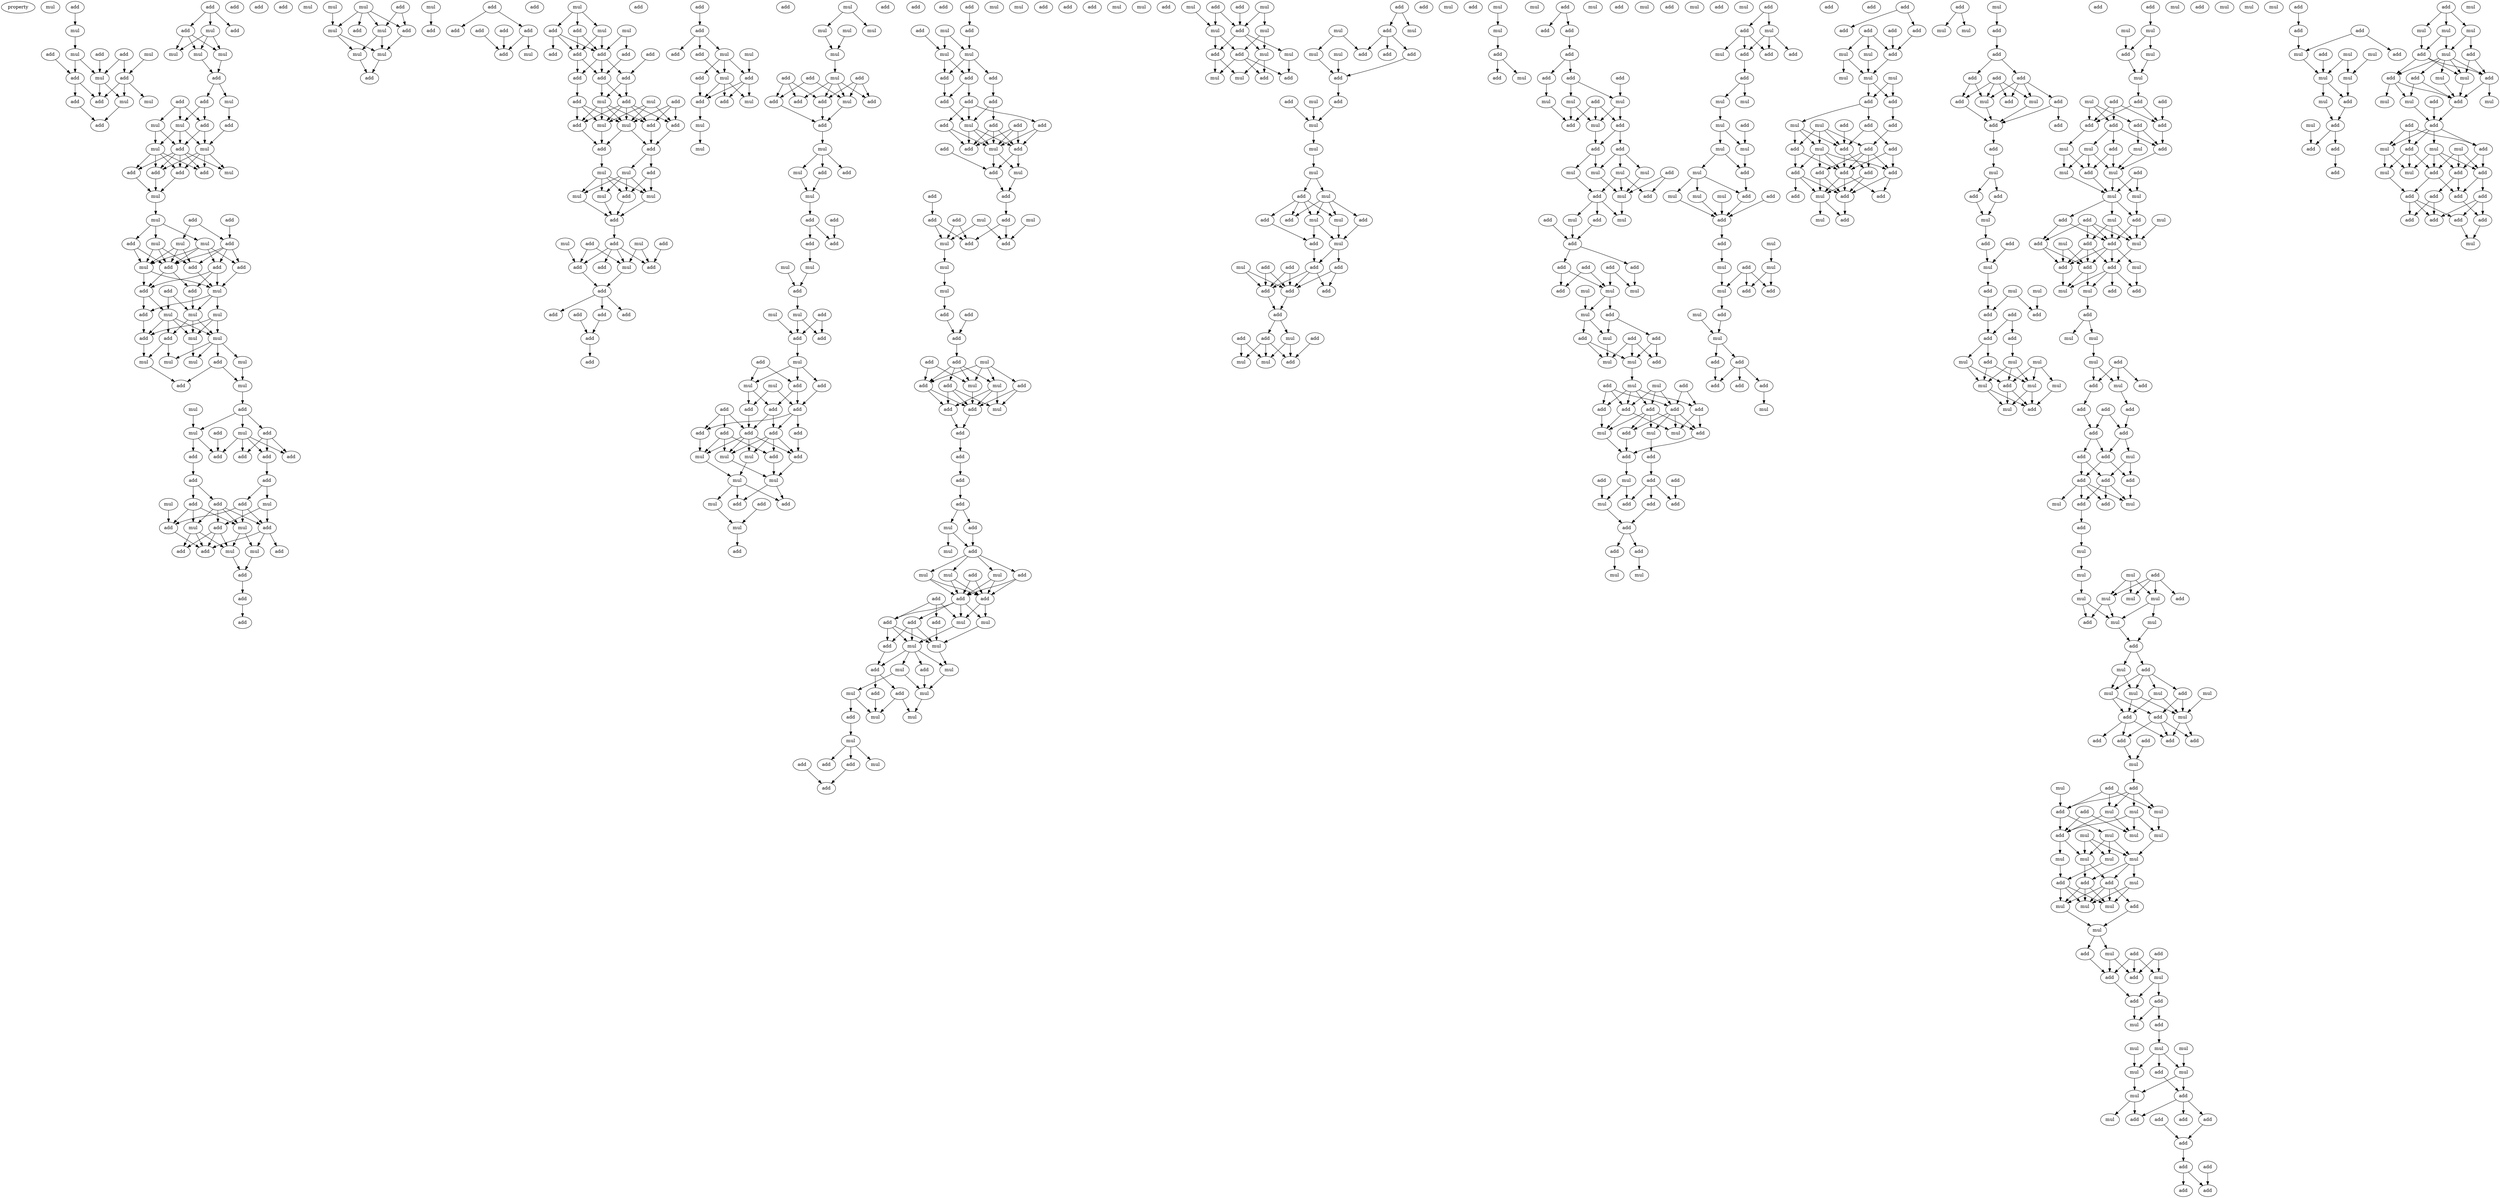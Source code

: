 digraph {
    node [fontcolor=black]
    property [mul=2,lf=1.2]
    0 [ label = mul ];
    1 [ label = add ];
    2 [ label = mul ];
    3 [ label = add ];
    4 [ label = add ];
    5 [ label = mul ];
    6 [ label = add ];
    7 [ label = mul ];
    8 [ label = add ];
    9 [ label = mul ];
    10 [ label = add ];
    11 [ label = add ];
    12 [ label = add ];
    13 [ label = mul ];
    14 [ label = mul ];
    15 [ label = add ];
    16 [ label = add ];
    17 [ label = add ];
    18 [ label = add ];
    19 [ label = mul ];
    20 [ label = add ];
    21 [ label = mul ];
    22 [ label = mul ];
    23 [ label = mul ];
    24 [ label = add ];
    25 [ label = add ];
    26 [ label = add ];
    27 [ label = add ];
    28 [ label = mul ];
    29 [ label = mul ];
    30 [ label = add ];
    31 [ label = mul ];
    32 [ label = add ];
    33 [ label = add ];
    34 [ label = mul ];
    35 [ label = mul ];
    36 [ label = add ];
    37 [ label = mul ];
    38 [ label = add ];
    39 [ label = add ];
    40 [ label = add ];
    41 [ label = add ];
    42 [ label = mul ];
    43 [ label = add ];
    44 [ label = mul ];
    45 [ label = add ];
    46 [ label = mul ];
    47 [ label = add ];
    48 [ label = mul ];
    49 [ label = add ];
    50 [ label = mul ];
    51 [ label = add ];
    52 [ label = add ];
    53 [ label = mul ];
    54 [ label = add ];
    55 [ label = add ];
    56 [ label = add ];
    57 [ label = add ];
    58 [ label = add ];
    59 [ label = mul ];
    60 [ label = mul ];
    61 [ label = add ];
    62 [ label = mul ];
    63 [ label = mul ];
    64 [ label = add ];
    65 [ label = mul ];
    66 [ label = add ];
    67 [ label = mul ];
    68 [ label = mul ];
    69 [ label = mul ];
    70 [ label = add ];
    71 [ label = mul ];
    72 [ label = mul ];
    73 [ label = mul ];
    74 [ label = add ];
    75 [ label = mul ];
    76 [ label = add ];
    77 [ label = add ];
    78 [ label = add ];
    79 [ label = mul ];
    80 [ label = mul ];
    81 [ label = add ];
    82 [ label = add ];
    83 [ label = add ];
    84 [ label = add ];
    85 [ label = add ];
    86 [ label = add ];
    87 [ label = add ];
    88 [ label = add ];
    89 [ label = add ];
    90 [ label = add ];
    91 [ label = mul ];
    92 [ label = mul ];
    93 [ label = mul ];
    94 [ label = add ];
    95 [ label = add ];
    96 [ label = mul ];
    97 [ label = add ];
    98 [ label = add ];
    99 [ label = add ];
    100 [ label = mul ];
    101 [ label = mul ];
    102 [ label = add ];
    103 [ label = add ];
    104 [ label = add ];
    105 [ label = mul ];
    106 [ label = add ];
    107 [ label = add ];
    108 [ label = mul ];
    109 [ label = mul ];
    110 [ label = mul ];
    111 [ label = add ];
    112 [ label = add ];
    113 [ label = mul ];
    114 [ label = mul ];
    115 [ label = mul ];
    116 [ label = add ];
    117 [ label = mul ];
    118 [ label = add ];
    119 [ label = add ];
    120 [ label = add ];
    121 [ label = add ];
    122 [ label = add ];
    123 [ label = add ];
    124 [ label = add ];
    125 [ label = mul ];
    126 [ label = add ];
    127 [ label = mul ];
    128 [ label = add ];
    129 [ label = mul ];
    130 [ label = mul ];
    131 [ label = add ];
    132 [ label = add ];
    133 [ label = add ];
    134 [ label = add ];
    135 [ label = add ];
    136 [ label = add ];
    137 [ label = add ];
    138 [ label = add ];
    139 [ label = add ];
    140 [ label = add ];
    141 [ label = add ];
    142 [ label = mul ];
    143 [ label = add ];
    144 [ label = mul ];
    145 [ label = mul ];
    146 [ label = add ];
    147 [ label = add ];
    148 [ label = mul ];
    149 [ label = add ];
    150 [ label = add ];
    151 [ label = add ];
    152 [ label = add ];
    153 [ label = mul ];
    154 [ label = mul ];
    155 [ label = mul ];
    156 [ label = mul ];
    157 [ label = add ];
    158 [ label = mul ];
    159 [ label = add ];
    160 [ label = add ];
    161 [ label = add ];
    162 [ label = add ];
    163 [ label = mul ];
    164 [ label = mul ];
    165 [ label = add ];
    166 [ label = add ];
    167 [ label = mul ];
    168 [ label = add ];
    169 [ label = add ];
    170 [ label = add ];
    171 [ label = add ];
    172 [ label = add ];
    173 [ label = add ];
    174 [ label = add ];
    175 [ label = add ];
    176 [ label = add ];
    177 [ label = add ];
    178 [ label = add ];
    179 [ label = add ];
    180 [ label = mul ];
    181 [ label = mul ];
    182 [ label = add ];
    183 [ label = mul ];
    184 [ label = add ];
    185 [ label = add ];
    186 [ label = add ];
    187 [ label = mul ];
    188 [ label = add ];
    189 [ label = add ];
    190 [ label = mul ];
    191 [ label = mul ];
    192 [ label = mul ];
    193 [ label = mul ];
    194 [ label = mul ];
    195 [ label = mul ];
    196 [ label = mul ];
    197 [ label = add ];
    198 [ label = add ];
    199 [ label = add ];
    200 [ label = mul ];
    201 [ label = add ];
    202 [ label = mul ];
    203 [ label = add ];
    204 [ label = add ];
    205 [ label = add ];
    206 [ label = add ];
    207 [ label = mul ];
    208 [ label = add ];
    209 [ label = add ];
    210 [ label = mul ];
    211 [ label = mul ];
    212 [ label = add ];
    213 [ label = add ];
    214 [ label = add ];
    215 [ label = add ];
    216 [ label = add ];
    217 [ label = mul ];
    218 [ label = mul ];
    219 [ label = add ];
    220 [ label = mul ];
    221 [ label = mul ];
    222 [ label = add ];
    223 [ label = add ];
    224 [ label = add ];
    225 [ label = add ];
    226 [ label = mul ];
    227 [ label = add ];
    228 [ label = add ];
    229 [ label = add ];
    230 [ label = mul ];
    231 [ label = mul ];
    232 [ label = add ];
    233 [ label = add ];
    234 [ label = add ];
    235 [ label = add ];
    236 [ label = add ];
    237 [ label = add ];
    238 [ label = add ];
    239 [ label = add ];
    240 [ label = add ];
    241 [ label = mul ];
    242 [ label = add ];
    243 [ label = add ];
    244 [ label = mul ];
    245 [ label = mul ];
    246 [ label = mul ];
    247 [ label = mul ];
    248 [ label = add ];
    249 [ label = mul ];
    250 [ label = add ];
    251 [ label = add ];
    252 [ label = mul ];
    253 [ label = add ];
    254 [ label = add ];
    255 [ label = add ];
    256 [ label = mul ];
    257 [ label = add ];
    258 [ label = add ];
    259 [ label = mul ];
    260 [ label = mul ];
    261 [ label = mul ];
    262 [ label = add ];
    263 [ label = add ];
    264 [ label = add ];
    265 [ label = mul ];
    266 [ label = add ];
    267 [ label = add ];
    268 [ label = add ];
    269 [ label = add ];
    270 [ label = add ];
    271 [ label = add ];
    272 [ label = mul ];
    273 [ label = add ];
    274 [ label = add ];
    275 [ label = mul ];
    276 [ label = add ];
    277 [ label = add ];
    278 [ label = add ];
    279 [ label = mul ];
    280 [ label = add ];
    281 [ label = add ];
    282 [ label = mul ];
    283 [ label = add ];
    284 [ label = add ];
    285 [ label = add ];
    286 [ label = mul ];
    287 [ label = add ];
    288 [ label = mul ];
    289 [ label = add ];
    290 [ label = mul ];
    291 [ label = mul ];
    292 [ label = add ];
    293 [ label = add ];
    294 [ label = add ];
    295 [ label = add ];
    296 [ label = add ];
    297 [ label = add ];
    298 [ label = mul ];
    299 [ label = add ];
    300 [ label = add ];
    301 [ label = mul ];
    302 [ label = mul ];
    303 [ label = add ];
    304 [ label = add ];
    305 [ label = add ];
    306 [ label = add ];
    307 [ label = mul ];
    308 [ label = add ];
    309 [ label = add ];
    310 [ label = add ];
    311 [ label = mul ];
    312 [ label = add ];
    313 [ label = add ];
    314 [ label = mul ];
    315 [ label = add ];
    316 [ label = mul ];
    317 [ label = add ];
    318 [ label = mul ];
    319 [ label = mul ];
    320 [ label = add ];
    321 [ label = add ];
    322 [ label = mul ];
    323 [ label = add ];
    324 [ label = add ];
    325 [ label = add ];
    326 [ label = add ];
    327 [ label = add ];
    328 [ label = add ];
    329 [ label = mul ];
    330 [ label = mul ];
    331 [ label = mul ];
    332 [ label = add ];
    333 [ label = mul ];
    334 [ label = mul ];
    335 [ label = add ];
    336 [ label = mul ];
    337 [ label = add ];
    338 [ label = mul ];
    339 [ label = add ];
    340 [ label = add ];
    341 [ label = mul ];
    342 [ label = add ];
    343 [ label = mul ];
    344 [ label = mul ];
    345 [ label = mul ];
    346 [ label = add ];
    347 [ label = add ];
    348 [ label = mul ];
    349 [ label = add ];
    350 [ label = mul ];
    351 [ label = add ];
    352 [ label = add ];
    353 [ label = mul ];
    354 [ label = add ];
    355 [ label = mul ];
    356 [ label = add ];
    357 [ label = mul ];
    358 [ label = add ];
    359 [ label = mul ];
    360 [ label = mul ];
    361 [ label = add ];
    362 [ label = add ];
    363 [ label = mul ];
    364 [ label = add ];
    365 [ label = mul ];
    366 [ label = add ];
    367 [ label = mul ];
    368 [ label = add ];
    369 [ label = mul ];
    370 [ label = mul ];
    371 [ label = add ];
    372 [ label = add ];
    373 [ label = mul ];
    374 [ label = add ];
    375 [ label = mul ];
    376 [ label = add ];
    377 [ label = add ];
    378 [ label = add ];
    379 [ label = add ];
    380 [ label = mul ];
    381 [ label = add ];
    382 [ label = mul ];
    383 [ label = mul ];
    384 [ label = mul ];
    385 [ label = mul ];
    386 [ label = add ];
    387 [ label = mul ];
    388 [ label = add ];
    389 [ label = mul ];
    390 [ label = add ];
    391 [ label = add ];
    392 [ label = add ];
    393 [ label = mul ];
    394 [ label = mul ];
    395 [ label = add ];
    396 [ label = add ];
    397 [ label = mul ];
    398 [ label = add ];
    399 [ label = add ];
    400 [ label = add ];
    401 [ label = add ];
    402 [ label = add ];
    403 [ label = add ];
    404 [ label = add ];
    405 [ label = add ];
    406 [ label = add ];
    407 [ label = add ];
    408 [ label = mul ];
    409 [ label = mul ];
    410 [ label = mul ];
    411 [ label = add ];
    412 [ label = mul ];
    413 [ label = mul ];
    414 [ label = add ];
    415 [ label = add ];
    416 [ label = mul ];
    417 [ label = mul ];
    418 [ label = add ];
    419 [ label = mul ];
    420 [ label = add ];
    421 [ label = add ];
    422 [ label = mul ];
    423 [ label = add ];
    424 [ label = add ];
    425 [ label = add ];
    426 [ label = add ];
    427 [ label = add ];
    428 [ label = mul ];
    429 [ label = mul ];
    430 [ label = add ];
    431 [ label = mul ];
    432 [ label = mul ];
    433 [ label = add ];
    434 [ label = add ];
    435 [ label = add ];
    436 [ label = add ];
    437 [ label = add ];
    438 [ label = mul ];
    439 [ label = add ];
    440 [ label = mul ];
    441 [ label = mul ];
    442 [ label = mul ];
    443 [ label = add ];
    444 [ label = mul ];
    445 [ label = add ];
    446 [ label = add ];
    447 [ label = mul ];
    448 [ label = add ];
    449 [ label = mul ];
    450 [ label = mul ];
    451 [ label = add ];
    452 [ label = add ];
    453 [ label = add ];
    454 [ label = add ];
    455 [ label = add ];
    456 [ label = mul ];
    457 [ label = add ];
    458 [ label = mul ];
    459 [ label = mul ];
    460 [ label = add ];
    461 [ label = mul ];
    462 [ label = add ];
    463 [ label = add ];
    464 [ label = add ];
    465 [ label = mul ];
    466 [ label = add ];
    467 [ label = mul ];
    468 [ label = mul ];
    469 [ label = add ];
    470 [ label = add ];
    471 [ label = mul ];
    472 [ label = mul ];
    473 [ label = add ];
    474 [ label = add ];
    475 [ label = add ];
    476 [ label = add ];
    477 [ label = add ];
    478 [ label = mul ];
    479 [ label = mul ];
    480 [ label = mul ];
    481 [ label = add ];
    482 [ label = add ];
    483 [ label = add ];
    484 [ label = add ];
    485 [ label = add ];
    486 [ label = add ];
    487 [ label = mul ];
    488 [ label = add ];
    489 [ label = add ];
    490 [ label = add ];
    491 [ label = mul ];
    492 [ label = add ];
    493 [ label = add ];
    494 [ label = add ];
    495 [ label = add ];
    496 [ label = add ];
    497 [ label = mul ];
    498 [ label = mul ];
    499 [ label = mul ];
    500 [ label = add ];
    501 [ label = mul ];
    502 [ label = add ];
    503 [ label = mul ];
    504 [ label = add ];
    505 [ label = add ];
    506 [ label = add ];
    507 [ label = add ];
    508 [ label = mul ];
    509 [ label = mul ];
    510 [ label = add ];
    511 [ label = mul ];
    512 [ label = add ];
    513 [ label = mul ];
    514 [ label = mul ];
    515 [ label = add ];
    516 [ label = mul ];
    517 [ label = mul ];
    518 [ label = add ];
    519 [ label = mul ];
    520 [ label = mul ];
    521 [ label = add ];
    522 [ label = add ];
    523 [ label = mul ];
    524 [ label = add ];
    525 [ label = add ];
    526 [ label = mul ];
    527 [ label = mul ];
    528 [ label = add ];
    529 [ label = mul ];
    530 [ label = add ];
    531 [ label = add ];
    532 [ label = mul ];
    533 [ label = add ];
    534 [ label = mul ];
    535 [ label = add ];
    536 [ label = add ];
    537 [ label = add ];
    538 [ label = add ];
    539 [ label = add ];
    540 [ label = mul ];
    541 [ label = add ];
    542 [ label = add ];
    543 [ label = add ];
    544 [ label = add ];
    545 [ label = add ];
    546 [ label = add ];
    547 [ label = mul ];
    548 [ label = mul ];
    549 [ label = mul ];
    550 [ label = mul ];
    551 [ label = mul ];
    552 [ label = add ];
    553 [ label = add ];
    554 [ label = add ];
    555 [ label = add ];
    556 [ label = mul ];
    557 [ label = add ];
    558 [ label = mul ];
    559 [ label = add ];
    560 [ label = add ];
    561 [ label = add ];
    562 [ label = add ];
    563 [ label = mul ];
    564 [ label = add ];
    565 [ label = add ];
    566 [ label = add ];
    567 [ label = add ];
    568 [ label = add ];
    569 [ label = add ];
    570 [ label = add ];
    571 [ label = add ];
    572 [ label = mul ];
    573 [ label = mul ];
    574 [ label = add ];
    575 [ label = add ];
    576 [ label = mul ];
    577 [ label = add ];
    578 [ label = mul ];
    579 [ label = mul ];
    580 [ label = add ];
    581 [ label = add ];
    582 [ label = add ];
    583 [ label = add ];
    584 [ label = add ];
    585 [ label = mul ];
    586 [ label = add ];
    587 [ label = add ];
    588 [ label = add ];
    589 [ label = mul ];
    590 [ label = add ];
    591 [ label = add ];
    592 [ label = add ];
    593 [ label = mul ];
    594 [ label = add ];
    595 [ label = add ];
    596 [ label = mul ];
    597 [ label = add ];
    598 [ label = add ];
    599 [ label = mul ];
    600 [ label = mul ];
    601 [ label = add ];
    602 [ label = mul ];
    603 [ label = add ];
    604 [ label = add ];
    605 [ label = add ];
    606 [ label = add ];
    607 [ label = add ];
    608 [ label = mul ];
    609 [ label = add ];
    610 [ label = mul ];
    611 [ label = mul ];
    612 [ label = add ];
    613 [ label = mul ];
    614 [ label = mul ];
    615 [ label = mul ];
    616 [ label = add ];
    617 [ label = mul ];
    618 [ label = add ];
    619 [ label = mul ];
    620 [ label = mul ];
    621 [ label = add ];
    622 [ label = mul ];
    623 [ label = mul ];
    624 [ label = mul ];
    625 [ label = mul ];
    626 [ label = add ];
    627 [ label = add ];
    628 [ label = add ];
    629 [ label = add ];
    630 [ label = add ];
    631 [ label = add ];
    632 [ label = add ];
    633 [ label = add ];
    634 [ label = add ];
    635 [ label = mul ];
    636 [ label = mul ];
    637 [ label = mul ];
    638 [ label = add ];
    639 [ label = mul ];
    640 [ label = mul ];
    641 [ label = add ];
    642 [ label = mul ];
    643 [ label = mul ];
    644 [ label = mul ];
    645 [ label = mul ];
    646 [ label = add ];
    647 [ label = add ];
    648 [ label = add ];
    649 [ label = add ];
    650 [ label = add ];
    651 [ label = mul ];
    652 [ label = mul ];
    653 [ label = add ];
    654 [ label = add ];
    655 [ label = mul ];
    656 [ label = add ];
    657 [ label = add ];
    658 [ label = add ];
    659 [ label = mul ];
    660 [ label = add ];
    661 [ label = mul ];
    662 [ label = add ];
    663 [ label = mul ];
    664 [ label = add ];
    665 [ label = mul ];
    666 [ label = mul ];
    667 [ label = add ];
    668 [ label = mul ];
    669 [ label = add ];
    670 [ label = add ];
    671 [ label = mul ];
    672 [ label = add ];
    673 [ label = add ];
    674 [ label = add ];
    675 [ label = add ];
    676 [ label = add ];
    677 [ label = mul ];
    678 [ label = add ];
    679 [ label = add ];
    680 [ label = add ];
    681 [ label = add ];
    682 [ label = add ];
    683 [ label = mul ];
    684 [ label = add ];
    685 [ label = add ];
    686 [ label = mul ];
    687 [ label = add ];
    688 [ label = mul ];
    689 [ label = add ];
    690 [ label = mul ];
    691 [ label = mul ];
    692 [ label = mul ];
    693 [ label = add ];
    694 [ label = mul ];
    695 [ label = mul ];
    696 [ label = mul ];
    697 [ label = mul ];
    698 [ label = add ];
    699 [ label = mul ];
    700 [ label = add ];
    701 [ label = mul ];
    702 [ label = add ];
    703 [ label = mul ];
    704 [ label = mul ];
    705 [ label = mul ];
    706 [ label = mul ];
    707 [ label = add ];
    708 [ label = add ];
    709 [ label = add ];
    710 [ label = mul ];
    711 [ label = add ];
    712 [ label = add ];
    713 [ label = add ];
    714 [ label = add ];
    715 [ label = add ];
    716 [ label = mul ];
    717 [ label = mul ];
    718 [ label = add ];
    719 [ label = add ];
    720 [ label = mul ];
    721 [ label = mul ];
    722 [ label = mul ];
    723 [ label = add ];
    724 [ label = add ];
    725 [ label = add ];
    726 [ label = mul ];
    727 [ label = mul ];
    728 [ label = mul ];
    729 [ label = mul ];
    730 [ label = mul ];
    731 [ label = mul ];
    732 [ label = mul ];
    733 [ label = mul ];
    734 [ label = add ];
    735 [ label = mul ];
    736 [ label = add ];
    737 [ label = add ];
    738 [ label = add ];
    739 [ label = mul ];
    740 [ label = mul ];
    741 [ label = mul ];
    742 [ label = mul ];
    743 [ label = add ];
    744 [ label = add ];
    745 [ label = add ];
    746 [ label = mul ];
    747 [ label = add ];
    748 [ label = mul ];
    749 [ label = add ];
    750 [ label = add ];
    751 [ label = add ];
    752 [ label = mul ];
    753 [ label = add ];
    754 [ label = mul ];
    755 [ label = mul ];
    756 [ label = mul ];
    757 [ label = add ];
    758 [ label = mul ];
    759 [ label = mul ];
    760 [ label = mul ];
    761 [ label = add ];
    762 [ label = add ];
    763 [ label = add ];
    764 [ label = add ];
    765 [ label = add ];
    766 [ label = mul ];
    767 [ label = add ];
    768 [ label = add ];
    769 [ label = add ];
    770 [ label = add ];
    771 [ label = add ];
    772 [ label = mul ];
    773 [ label = mul ];
    774 [ label = add ];
    775 [ label = add ];
    776 [ label = add ];
    777 [ label = mul ];
    778 [ label = add ];
    779 [ label = mul ];
    780 [ label = add ];
    781 [ label = mul ];
    782 [ label = mul ];
    783 [ label = mul ];
    784 [ label = add ];
    785 [ label = mul ];
    786 [ label = add ];
    787 [ label = mul ];
    788 [ label = add ];
    789 [ label = add ];
    790 [ label = add ];
    791 [ label = add ];
    792 [ label = mul ];
    793 [ label = mul ];
    794 [ label = mul ];
    795 [ label = add ];
    796 [ label = add ];
    797 [ label = mul ];
    798 [ label = add ];
    799 [ label = add ];
    800 [ label = mul ];
    801 [ label = add ];
    802 [ label = mul ];
    803 [ label = add ];
    804 [ label = mul ];
    805 [ label = add ];
    806 [ label = mul ];
    807 [ label = mul ];
    808 [ label = add ];
    809 [ label = add ];
    810 [ label = add ];
    811 [ label = mul ];
    812 [ label = add ];
    813 [ label = mul ];
    814 [ label = mul ];
    815 [ label = add ];
    816 [ label = add ];
    817 [ label = add ];
    818 [ label = mul ];
    819 [ label = mul ];
    820 [ label = add ];
    821 [ label = add ];
    822 [ label = add ];
    823 [ label = add ];
    824 [ label = add ];
    825 [ label = add ];
    826 [ label = add ];
    827 [ label = add ];
    828 [ label = mul ];
    829 [ label = mul ];
    1 -> 2 [ name = 0 ];
    2 -> 7 [ name = 1 ];
    3 -> 9 [ name = 2 ];
    3 -> 10 [ name = 3 ];
    4 -> 9 [ name = 4 ];
    5 -> 10 [ name = 5 ];
    6 -> 8 [ name = 6 ];
    7 -> 8 [ name = 7 ];
    7 -> 9 [ name = 8 ];
    8 -> 11 [ name = 9 ];
    8 -> 12 [ name = 10 ];
    9 -> 11 [ name = 11 ];
    9 -> 13 [ name = 12 ];
    10 -> 11 [ name = 13 ];
    10 -> 13 [ name = 14 ];
    10 -> 14 [ name = 15 ];
    12 -> 15 [ name = 16 ];
    13 -> 15 [ name = 17 ];
    16 -> 17 [ name = 18 ];
    16 -> 19 [ name = 19 ];
    16 -> 20 [ name = 20 ];
    17 -> 21 [ name = 21 ];
    17 -> 22 [ name = 22 ];
    17 -> 23 [ name = 23 ];
    19 -> 21 [ name = 24 ];
    19 -> 22 [ name = 25 ];
    19 -> 23 [ name = 26 ];
    21 -> 25 [ name = 27 ];
    22 -> 25 [ name = 28 ];
    25 -> 26 [ name = 29 ];
    25 -> 28 [ name = 30 ];
    26 -> 31 [ name = 31 ];
    26 -> 32 [ name = 32 ];
    27 -> 29 [ name = 33 ];
    27 -> 31 [ name = 34 ];
    27 -> 32 [ name = 35 ];
    28 -> 30 [ name = 36 ];
    29 -> 34 [ name = 37 ];
    29 -> 36 [ name = 38 ];
    30 -> 35 [ name = 39 ];
    31 -> 34 [ name = 40 ];
    31 -> 35 [ name = 41 ];
    31 -> 36 [ name = 42 ];
    32 -> 35 [ name = 43 ];
    32 -> 36 [ name = 44 ];
    34 -> 38 [ name = 45 ];
    34 -> 39 [ name = 46 ];
    34 -> 40 [ name = 47 ];
    34 -> 41 [ name = 48 ];
    35 -> 37 [ name = 49 ];
    35 -> 38 [ name = 50 ];
    35 -> 40 [ name = 51 ];
    35 -> 41 [ name = 52 ];
    36 -> 37 [ name = 53 ];
    36 -> 38 [ name = 54 ];
    36 -> 39 [ name = 55 ];
    36 -> 40 [ name = 56 ];
    36 -> 41 [ name = 57 ];
    38 -> 42 [ name = 58 ];
    39 -> 42 [ name = 59 ];
    41 -> 42 [ name = 60 ];
    42 -> 44 [ name = 61 ];
    43 -> 49 [ name = 62 ];
    44 -> 46 [ name = 63 ];
    44 -> 47 [ name = 64 ];
    44 -> 50 [ name = 65 ];
    45 -> 48 [ name = 66 ];
    45 -> 49 [ name = 67 ];
    46 -> 51 [ name = 68 ];
    46 -> 53 [ name = 69 ];
    46 -> 55 [ name = 70 ];
    47 -> 51 [ name = 71 ];
    47 -> 53 [ name = 72 ];
    48 -> 51 [ name = 73 ];
    48 -> 53 [ name = 74 ];
    48 -> 55 [ name = 75 ];
    49 -> 51 [ name = 76 ];
    49 -> 52 [ name = 77 ];
    49 -> 54 [ name = 78 ];
    49 -> 55 [ name = 79 ];
    50 -> 51 [ name = 80 ];
    50 -> 52 [ name = 81 ];
    50 -> 53 [ name = 82 ];
    50 -> 54 [ name = 83 ];
    51 -> 56 [ name = 84 ];
    51 -> 57 [ name = 85 ];
    52 -> 56 [ name = 86 ];
    52 -> 57 [ name = 87 ];
    52 -> 59 [ name = 88 ];
    53 -> 56 [ name = 89 ];
    53 -> 59 [ name = 90 ];
    54 -> 59 [ name = 91 ];
    55 -> 59 [ name = 92 ];
    56 -> 60 [ name = 93 ];
    56 -> 61 [ name = 94 ];
    57 -> 63 [ name = 95 ];
    58 -> 60 [ name = 96 ];
    58 -> 63 [ name = 97 ];
    59 -> 61 [ name = 98 ];
    59 -> 62 [ name = 99 ];
    59 -> 63 [ name = 100 ];
    60 -> 64 [ name = 101 ];
    60 -> 65 [ name = 102 ];
    60 -> 66 [ name = 103 ];
    60 -> 67 [ name = 104 ];
    61 -> 66 [ name = 105 ];
    62 -> 65 [ name = 106 ];
    62 -> 66 [ name = 107 ];
    62 -> 67 [ name = 108 ];
    63 -> 64 [ name = 109 ];
    63 -> 65 [ name = 110 ];
    63 -> 67 [ name = 111 ];
    64 -> 68 [ name = 112 ];
    64 -> 71 [ name = 113 ];
    65 -> 69 [ name = 114 ];
    65 -> 70 [ name = 115 ];
    65 -> 71 [ name = 116 ];
    65 -> 72 [ name = 117 ];
    66 -> 68 [ name = 118 ];
    67 -> 69 [ name = 119 ];
    68 -> 74 [ name = 120 ];
    70 -> 73 [ name = 121 ];
    70 -> 74 [ name = 122 ];
    72 -> 73 [ name = 123 ];
    73 -> 76 [ name = 124 ];
    75 -> 79 [ name = 125 ];
    76 -> 77 [ name = 126 ];
    76 -> 79 [ name = 127 ];
    76 -> 80 [ name = 128 ];
    77 -> 81 [ name = 129 ];
    77 -> 84 [ name = 130 ];
    77 -> 85 [ name = 131 ];
    78 -> 83 [ name = 132 ];
    79 -> 82 [ name = 133 ];
    79 -> 83 [ name = 134 ];
    80 -> 81 [ name = 135 ];
    80 -> 83 [ name = 136 ];
    80 -> 84 [ name = 137 ];
    80 -> 85 [ name = 138 ];
    81 -> 87 [ name = 139 ];
    82 -> 86 [ name = 140 ];
    86 -> 89 [ name = 141 ];
    86 -> 90 [ name = 142 ];
    87 -> 88 [ name = 143 ];
    87 -> 91 [ name = 144 ];
    88 -> 93 [ name = 145 ];
    88 -> 95 [ name = 146 ];
    88 -> 97 [ name = 147 ];
    89 -> 93 [ name = 148 ];
    89 -> 96 [ name = 149 ];
    89 -> 97 [ name = 150 ];
    90 -> 93 [ name = 151 ];
    90 -> 94 [ name = 152 ];
    90 -> 95 [ name = 153 ];
    90 -> 96 [ name = 154 ];
    91 -> 94 [ name = 155 ];
    91 -> 95 [ name = 156 ];
    92 -> 97 [ name = 157 ];
    93 -> 100 [ name = 158 ];
    93 -> 101 [ name = 159 ];
    94 -> 98 [ name = 160 ];
    94 -> 100 [ name = 161 ];
    94 -> 102 [ name = 162 ];
    95 -> 98 [ name = 163 ];
    95 -> 99 [ name = 164 ];
    95 -> 101 [ name = 165 ];
    96 -> 98 [ name = 166 ];
    96 -> 100 [ name = 167 ];
    96 -> 102 [ name = 168 ];
    97 -> 98 [ name = 169 ];
    100 -> 103 [ name = 170 ];
    101 -> 103 [ name = 171 ];
    103 -> 104 [ name = 172 ];
    104 -> 106 [ name = 173 ];
    107 -> 112 [ name = 174 ];
    107 -> 113 [ name = 175 ];
    108 -> 110 [ name = 176 ];
    109 -> 110 [ name = 177 ];
    109 -> 111 [ name = 178 ];
    109 -> 112 [ name = 179 ];
    109 -> 113 [ name = 180 ];
    110 -> 114 [ name = 181 ];
    110 -> 115 [ name = 182 ];
    112 -> 114 [ name = 183 ];
    113 -> 114 [ name = 184 ];
    113 -> 115 [ name = 185 ];
    114 -> 116 [ name = 186 ];
    115 -> 116 [ name = 187 ];
    117 -> 118 [ name = 188 ];
    119 -> 120 [ name = 189 ];
    119 -> 122 [ name = 190 ];
    121 -> 124 [ name = 191 ];
    122 -> 124 [ name = 192 ];
    122 -> 125 [ name = 193 ];
    123 -> 124 [ name = 194 ];
    127 -> 128 [ name = 195 ];
    127 -> 130 [ name = 196 ];
    127 -> 131 [ name = 197 ];
    128 -> 133 [ name = 198 ];
    128 -> 134 [ name = 199 ];
    128 -> 135 [ name = 200 ];
    129 -> 132 [ name = 201 ];
    129 -> 134 [ name = 202 ];
    130 -> 134 [ name = 203 ];
    130 -> 135 [ name = 204 ];
    131 -> 134 [ name = 205 ];
    131 -> 135 [ name = 206 ];
    132 -> 137 [ name = 207 ];
    134 -> 137 [ name = 208 ];
    134 -> 138 [ name = 209 ];
    134 -> 139 [ name = 210 ];
    135 -> 137 [ name = 211 ];
    135 -> 139 [ name = 212 ];
    136 -> 138 [ name = 213 ];
    137 -> 141 [ name = 214 ];
    137 -> 142 [ name = 215 ];
    138 -> 141 [ name = 216 ];
    138 -> 142 [ name = 217 ];
    139 -> 140 [ name = 218 ];
    140 -> 145 [ name = 219 ];
    140 -> 147 [ name = 220 ];
    140 -> 148 [ name = 221 ];
    141 -> 145 [ name = 222 ];
    141 -> 146 [ name = 223 ];
    141 -> 147 [ name = 224 ];
    141 -> 148 [ name = 225 ];
    141 -> 149 [ name = 226 ];
    142 -> 145 [ name = 227 ];
    142 -> 146 [ name = 228 ];
    142 -> 147 [ name = 229 ];
    142 -> 148 [ name = 230 ];
    143 -> 145 [ name = 231 ];
    143 -> 146 [ name = 232 ];
    143 -> 149 [ name = 233 ];
    144 -> 145 [ name = 234 ];
    144 -> 148 [ name = 235 ];
    144 -> 149 [ name = 236 ];
    145 -> 150 [ name = 237 ];
    145 -> 151 [ name = 238 ];
    146 -> 150 [ name = 239 ];
    147 -> 151 [ name = 240 ];
    148 -> 151 [ name = 241 ];
    149 -> 150 [ name = 242 ];
    150 -> 152 [ name = 243 ];
    150 -> 154 [ name = 244 ];
    151 -> 153 [ name = 245 ];
    152 -> 156 [ name = 246 ];
    152 -> 157 [ name = 247 ];
    153 -> 155 [ name = 248 ];
    153 -> 156 [ name = 249 ];
    153 -> 157 [ name = 250 ];
    153 -> 158 [ name = 251 ];
    154 -> 155 [ name = 252 ];
    154 -> 156 [ name = 253 ];
    154 -> 157 [ name = 254 ];
    154 -> 158 [ name = 255 ];
    155 -> 159 [ name = 256 ];
    156 -> 159 [ name = 257 ];
    157 -> 159 [ name = 258 ];
    158 -> 159 [ name = 259 ];
    159 -> 160 [ name = 260 ];
    160 -> 165 [ name = 261 ];
    160 -> 166 [ name = 262 ];
    160 -> 167 [ name = 263 ];
    160 -> 168 [ name = 264 ];
    161 -> 168 [ name = 265 ];
    162 -> 165 [ name = 266 ];
    162 -> 167 [ name = 267 ];
    163 -> 167 [ name = 268 ];
    163 -> 168 [ name = 269 ];
    164 -> 165 [ name = 270 ];
    165 -> 169 [ name = 271 ];
    167 -> 169 [ name = 272 ];
    169 -> 170 [ name = 273 ];
    169 -> 171 [ name = 274 ];
    169 -> 173 [ name = 275 ];
    170 -> 175 [ name = 276 ];
    172 -> 175 [ name = 277 ];
    175 -> 176 [ name = 278 ];
    177 -> 178 [ name = 279 ];
    178 -> 179 [ name = 280 ];
    178 -> 181 [ name = 281 ];
    178 -> 182 [ name = 282 ];
    180 -> 184 [ name = 283 ];
    181 -> 183 [ name = 284 ];
    181 -> 184 [ name = 285 ];
    181 -> 185 [ name = 286 ];
    182 -> 183 [ name = 287 ];
    183 -> 186 [ name = 288 ];
    183 -> 187 [ name = 289 ];
    183 -> 188 [ name = 290 ];
    184 -> 186 [ name = 291 ];
    184 -> 187 [ name = 292 ];
    184 -> 188 [ name = 293 ];
    185 -> 188 [ name = 294 ];
    188 -> 190 [ name = 295 ];
    190 -> 191 [ name = 296 ];
    192 -> 193 [ name = 297 ];
    192 -> 194 [ name = 298 ];
    193 -> 196 [ name = 299 ];
    195 -> 196 [ name = 300 ];
    196 -> 200 [ name = 301 ];
    197 -> 202 [ name = 302 ];
    197 -> 203 [ name = 303 ];
    198 -> 201 [ name = 304 ];
    198 -> 203 [ name = 305 ];
    198 -> 205 [ name = 306 ];
    199 -> 201 [ name = 307 ];
    199 -> 202 [ name = 308 ];
    199 -> 204 [ name = 309 ];
    200 -> 201 [ name = 310 ];
    200 -> 202 [ name = 311 ];
    200 -> 204 [ name = 312 ];
    200 -> 205 [ name = 313 ];
    201 -> 206 [ name = 314 ];
    202 -> 206 [ name = 315 ];
    203 -> 206 [ name = 316 ];
    206 -> 207 [ name = 317 ];
    207 -> 208 [ name = 318 ];
    207 -> 209 [ name = 319 ];
    207 -> 210 [ name = 320 ];
    208 -> 211 [ name = 321 ];
    210 -> 211 [ name = 322 ];
    211 -> 214 [ name = 323 ];
    212 -> 216 [ name = 324 ];
    214 -> 215 [ name = 325 ];
    214 -> 216 [ name = 326 ];
    215 -> 218 [ name = 327 ];
    217 -> 219 [ name = 328 ];
    218 -> 219 [ name = 329 ];
    219 -> 221 [ name = 330 ];
    220 -> 223 [ name = 331 ];
    221 -> 223 [ name = 332 ];
    221 -> 224 [ name = 333 ];
    222 -> 223 [ name = 334 ];
    222 -> 224 [ name = 335 ];
    223 -> 226 [ name = 336 ];
    225 -> 228 [ name = 337 ];
    225 -> 231 [ name = 338 ];
    226 -> 228 [ name = 339 ];
    226 -> 229 [ name = 340 ];
    226 -> 231 [ name = 341 ];
    228 -> 233 [ name = 342 ];
    228 -> 234 [ name = 343 ];
    229 -> 233 [ name = 344 ];
    230 -> 232 [ name = 345 ];
    230 -> 233 [ name = 346 ];
    231 -> 232 [ name = 347 ];
    231 -> 234 [ name = 348 ];
    232 -> 238 [ name = 349 ];
    233 -> 236 [ name = 350 ];
    233 -> 239 [ name = 351 ];
    233 -> 240 [ name = 352 ];
    234 -> 238 [ name = 353 ];
    234 -> 240 [ name = 354 ];
    235 -> 237 [ name = 355 ];
    235 -> 238 [ name = 356 ];
    235 -> 239 [ name = 357 ];
    236 -> 242 [ name = 358 ];
    237 -> 243 [ name = 359 ];
    237 -> 244 [ name = 360 ];
    237 -> 245 [ name = 361 ];
    238 -> 241 [ name = 362 ];
    238 -> 242 [ name = 363 ];
    238 -> 244 [ name = 364 ];
    238 -> 245 [ name = 365 ];
    239 -> 245 [ name = 366 ];
    240 -> 241 [ name = 367 ];
    240 -> 242 [ name = 368 ];
    240 -> 243 [ name = 369 ];
    240 -> 244 [ name = 370 ];
    241 -> 246 [ name = 371 ];
    242 -> 247 [ name = 372 ];
    243 -> 247 [ name = 373 ];
    244 -> 247 [ name = 374 ];
    245 -> 246 [ name = 375 ];
    246 -> 248 [ name = 376 ];
    246 -> 249 [ name = 377 ];
    246 -> 251 [ name = 378 ];
    247 -> 248 [ name = 379 ];
    247 -> 251 [ name = 380 ];
    249 -> 252 [ name = 381 ];
    250 -> 252 [ name = 382 ];
    252 -> 254 [ name = 383 ];
    255 -> 257 [ name = 384 ];
    256 -> 260 [ name = 385 ];
    256 -> 261 [ name = 386 ];
    257 -> 261 [ name = 387 ];
    258 -> 260 [ name = 388 ];
    260 -> 262 [ name = 389 ];
    260 -> 263 [ name = 390 ];
    261 -> 262 [ name = 391 ];
    261 -> 263 [ name = 392 ];
    261 -> 264 [ name = 393 ];
    262 -> 266 [ name = 394 ];
    263 -> 266 [ name = 395 ];
    263 -> 267 [ name = 396 ];
    264 -> 268 [ name = 397 ];
    266 -> 272 [ name = 398 ];
    267 -> 269 [ name = 399 ];
    267 -> 272 [ name = 400 ];
    267 -> 273 [ name = 401 ];
    268 -> 270 [ name = 402 ];
    268 -> 272 [ name = 403 ];
    269 -> 275 [ name = 404 ];
    269 -> 277 [ name = 405 ];
    270 -> 274 [ name = 406 ];
    270 -> 275 [ name = 407 ];
    270 -> 277 [ name = 408 ];
    271 -> 274 [ name = 409 ];
    271 -> 275 [ name = 410 ];
    271 -> 277 [ name = 411 ];
    272 -> 274 [ name = 412 ];
    272 -> 275 [ name = 413 ];
    272 -> 277 [ name = 414 ];
    273 -> 274 [ name = 415 ];
    273 -> 275 [ name = 416 ];
    275 -> 278 [ name = 417 ];
    275 -> 279 [ name = 418 ];
    276 -> 278 [ name = 419 ];
    277 -> 278 [ name = 420 ];
    277 -> 279 [ name = 421 ];
    278 -> 281 [ name = 422 ];
    279 -> 281 [ name = 423 ];
    280 -> 285 [ name = 424 ];
    281 -> 283 [ name = 425 ];
    282 -> 288 [ name = 426 ];
    282 -> 289 [ name = 427 ];
    283 -> 287 [ name = 428 ];
    283 -> 289 [ name = 429 ];
    284 -> 287 [ name = 430 ];
    284 -> 288 [ name = 431 ];
    285 -> 287 [ name = 432 ];
    285 -> 288 [ name = 433 ];
    286 -> 289 [ name = 434 ];
    288 -> 290 [ name = 435 ];
    290 -> 291 [ name = 436 ];
    291 -> 292 [ name = 437 ];
    292 -> 296 [ name = 438 ];
    294 -> 296 [ name = 439 ];
    296 -> 299 [ name = 440 ];
    297 -> 300 [ name = 441 ];
    297 -> 302 [ name = 442 ];
    298 -> 300 [ name = 443 ];
    298 -> 301 [ name = 444 ];
    298 -> 302 [ name = 445 ];
    298 -> 303 [ name = 446 ];
    299 -> 300 [ name = 447 ];
    299 -> 301 [ name = 448 ];
    299 -> 302 [ name = 449 ];
    299 -> 304 [ name = 450 ];
    300 -> 305 [ name = 451 ];
    300 -> 306 [ name = 452 ];
    301 -> 305 [ name = 453 ];
    301 -> 306 [ name = 454 ];
    301 -> 307 [ name = 455 ];
    302 -> 306 [ name = 456 ];
    303 -> 306 [ name = 457 ];
    303 -> 307 [ name = 458 ];
    304 -> 305 [ name = 459 ];
    304 -> 306 [ name = 460 ];
    304 -> 307 [ name = 461 ];
    305 -> 308 [ name = 462 ];
    306 -> 308 [ name = 463 ];
    308 -> 310 [ name = 464 ];
    310 -> 312 [ name = 465 ];
    312 -> 313 [ name = 466 ];
    313 -> 314 [ name = 467 ];
    313 -> 315 [ name = 468 ];
    314 -> 316 [ name = 469 ];
    314 -> 317 [ name = 470 ];
    315 -> 317 [ name = 471 ];
    317 -> 318 [ name = 472 ];
    317 -> 319 [ name = 473 ];
    317 -> 320 [ name = 474 ];
    317 -> 322 [ name = 475 ];
    318 -> 323 [ name = 476 ];
    318 -> 324 [ name = 477 ];
    319 -> 323 [ name = 478 ];
    319 -> 324 [ name = 479 ];
    320 -> 323 [ name = 480 ];
    320 -> 324 [ name = 481 ];
    321 -> 323 [ name = 482 ];
    321 -> 324 [ name = 483 ];
    322 -> 323 [ name = 484 ];
    322 -> 324 [ name = 485 ];
    323 -> 329 [ name = 486 ];
    323 -> 330 [ name = 487 ];
    324 -> 326 [ name = 488 ];
    324 -> 327 [ name = 489 ];
    324 -> 329 [ name = 490 ];
    324 -> 330 [ name = 491 ];
    325 -> 327 [ name = 492 ];
    325 -> 328 [ name = 493 ];
    325 -> 330 [ name = 494 ];
    326 -> 331 [ name = 495 ];
    326 -> 332 [ name = 496 ];
    326 -> 333 [ name = 497 ];
    327 -> 331 [ name = 498 ];
    327 -> 332 [ name = 499 ];
    327 -> 333 [ name = 500 ];
    328 -> 331 [ name = 501 ];
    329 -> 331 [ name = 502 ];
    330 -> 333 [ name = 503 ];
    331 -> 336 [ name = 504 ];
    332 -> 337 [ name = 505 ];
    333 -> 334 [ name = 506 ];
    333 -> 335 [ name = 507 ];
    333 -> 336 [ name = 508 ];
    333 -> 337 [ name = 509 ];
    334 -> 338 [ name = 510 ];
    334 -> 341 [ name = 511 ];
    335 -> 338 [ name = 512 ];
    336 -> 338 [ name = 513 ];
    337 -> 339 [ name = 514 ];
    337 -> 340 [ name = 515 ];
    338 -> 343 [ name = 516 ];
    339 -> 344 [ name = 517 ];
    340 -> 343 [ name = 518 ];
    340 -> 344 [ name = 519 ];
    341 -> 342 [ name = 520 ];
    341 -> 344 [ name = 521 ];
    342 -> 345 [ name = 522 ];
    345 -> 347 [ name = 523 ];
    345 -> 348 [ name = 524 ];
    345 -> 349 [ name = 525 ];
    346 -> 351 [ name = 526 ];
    347 -> 351 [ name = 527 ];
    353 -> 359 [ name = 528 ];
    354 -> 358 [ name = 529 ];
    355 -> 357 [ name = 530 ];
    355 -> 358 [ name = 531 ];
    356 -> 358 [ name = 532 ];
    356 -> 359 [ name = 533 ];
    357 -> 362 [ name = 534 ];
    357 -> 363 [ name = 535 ];
    358 -> 360 [ name = 536 ];
    358 -> 361 [ name = 537 ];
    358 -> 363 [ name = 538 ];
    359 -> 361 [ name = 539 ];
    359 -> 362 [ name = 540 ];
    360 -> 364 [ name = 541 ];
    361 -> 365 [ name = 542 ];
    361 -> 367 [ name = 543 ];
    362 -> 364 [ name = 544 ];
    362 -> 366 [ name = 545 ];
    362 -> 367 [ name = 546 ];
    363 -> 365 [ name = 547 ];
    363 -> 366 [ name = 548 ];
    368 -> 370 [ name = 549 ];
    368 -> 371 [ name = 550 ];
    369 -> 373 [ name = 551 ];
    369 -> 374 [ name = 552 ];
    371 -> 374 [ name = 553 ];
    371 -> 376 [ name = 554 ];
    371 -> 377 [ name = 555 ];
    373 -> 378 [ name = 556 ];
    375 -> 378 [ name = 557 ];
    377 -> 378 [ name = 558 ];
    378 -> 381 [ name = 559 ];
    379 -> 383 [ name = 560 ];
    380 -> 383 [ name = 561 ];
    381 -> 383 [ name = 562 ];
    383 -> 384 [ name = 563 ];
    384 -> 385 [ name = 564 ];
    385 -> 387 [ name = 565 ];
    385 -> 388 [ name = 566 ];
    387 -> 389 [ name = 567 ];
    387 -> 390 [ name = 568 ];
    387 -> 392 [ name = 569 ];
    387 -> 393 [ name = 570 ];
    388 -> 389 [ name = 571 ];
    388 -> 390 [ name = 572 ];
    388 -> 391 [ name = 573 ];
    388 -> 393 [ name = 574 ];
    389 -> 394 [ name = 575 ];
    389 -> 395 [ name = 576 ];
    391 -> 395 [ name = 577 ];
    392 -> 394 [ name = 578 ];
    393 -> 394 [ name = 579 ];
    394 -> 396 [ name = 580 ];
    394 -> 400 [ name = 581 ];
    395 -> 400 [ name = 582 ];
    396 -> 401 [ name = 583 ];
    396 -> 402 [ name = 584 ];
    397 -> 401 [ name = 585 ];
    397 -> 403 [ name = 586 ];
    398 -> 401 [ name = 587 ];
    398 -> 403 [ name = 588 ];
    399 -> 401 [ name = 589 ];
    399 -> 403 [ name = 590 ];
    400 -> 401 [ name = 591 ];
    400 -> 402 [ name = 592 ];
    400 -> 403 [ name = 593 ];
    401 -> 404 [ name = 594 ];
    403 -> 404 [ name = 595 ];
    404 -> 406 [ name = 596 ];
    404 -> 408 [ name = 597 ];
    405 -> 411 [ name = 598 ];
    406 -> 409 [ name = 599 ];
    406 -> 410 [ name = 600 ];
    406 -> 411 [ name = 601 ];
    407 -> 409 [ name = 602 ];
    407 -> 410 [ name = 603 ];
    408 -> 409 [ name = 604 ];
    408 -> 411 [ name = 605 ];
    412 -> 413 [ name = 606 ];
    413 -> 414 [ name = 607 ];
    414 -> 415 [ name = 608 ];
    414 -> 416 [ name = 609 ];
    418 -> 421 [ name = 610 ];
    418 -> 423 [ name = 611 ];
    423 -> 424 [ name = 612 ];
    424 -> 425 [ name = 613 ];
    424 -> 427 [ name = 614 ];
    425 -> 431 [ name = 615 ];
    426 -> 428 [ name = 616 ];
    427 -> 428 [ name = 617 ];
    427 -> 429 [ name = 618 ];
    428 -> 432 [ name = 619 ];
    428 -> 433 [ name = 620 ];
    429 -> 432 [ name = 621 ];
    429 -> 434 [ name = 622 ];
    430 -> 432 [ name = 623 ];
    430 -> 433 [ name = 624 ];
    430 -> 434 [ name = 625 ];
    431 -> 434 [ name = 626 ];
    432 -> 436 [ name = 627 ];
    433 -> 435 [ name = 628 ];
    433 -> 436 [ name = 629 ];
    435 -> 438 [ name = 630 ];
    435 -> 441 [ name = 631 ];
    435 -> 442 [ name = 632 ];
    436 -> 438 [ name = 633 ];
    436 -> 440 [ name = 634 ];
    438 -> 444 [ name = 635 ];
    439 -> 444 [ name = 636 ];
    439 -> 445 [ name = 637 ];
    440 -> 443 [ name = 638 ];
    441 -> 444 [ name = 639 ];
    442 -> 443 [ name = 640 ];
    442 -> 444 [ name = 641 ];
    442 -> 445 [ name = 642 ];
    443 -> 446 [ name = 643 ];
    443 -> 447 [ name = 644 ];
    443 -> 450 [ name = 645 ];
    444 -> 447 [ name = 646 ];
    446 -> 451 [ name = 647 ];
    448 -> 451 [ name = 648 ];
    450 -> 451 [ name = 649 ];
    451 -> 452 [ name = 650 ];
    451 -> 454 [ name = 651 ];
    452 -> 456 [ name = 652 ];
    452 -> 457 [ name = 653 ];
    453 -> 456 [ name = 654 ];
    453 -> 457 [ name = 655 ];
    454 -> 458 [ name = 656 ];
    455 -> 456 [ name = 657 ];
    455 -> 458 [ name = 658 ];
    456 -> 460 [ name = 659 ];
    456 -> 461 [ name = 660 ];
    459 -> 461 [ name = 661 ];
    460 -> 464 [ name = 662 ];
    460 -> 465 [ name = 663 ];
    461 -> 462 [ name = 664 ];
    461 -> 465 [ name = 665 ];
    462 -> 467 [ name = 666 ];
    462 -> 468 [ name = 667 ];
    463 -> 466 [ name = 668 ];
    463 -> 467 [ name = 669 ];
    463 -> 468 [ name = 670 ];
    464 -> 466 [ name = 671 ];
    464 -> 468 [ name = 672 ];
    465 -> 467 [ name = 673 ];
    468 -> 471 [ name = 674 ];
    469 -> 475 [ name = 675 ];
    469 -> 476 [ name = 676 ];
    469 -> 477 [ name = 677 ];
    470 -> 474 [ name = 678 ];
    470 -> 477 [ name = 679 ];
    471 -> 473 [ name = 680 ];
    471 -> 474 [ name = 681 ];
    471 -> 475 [ name = 682 ];
    471 -> 476 [ name = 683 ];
    472 -> 473 [ name = 684 ];
    472 -> 476 [ name = 685 ];
    472 -> 477 [ name = 686 ];
    473 -> 479 [ name = 687 ];
    473 -> 480 [ name = 688 ];
    473 -> 481 [ name = 689 ];
    473 -> 482 [ name = 690 ];
    474 -> 478 [ name = 691 ];
    474 -> 481 [ name = 692 ];
    475 -> 480 [ name = 693 ];
    476 -> 478 [ name = 694 ];
    476 -> 480 [ name = 695 ];
    477 -> 478 [ name = 696 ];
    477 -> 479 [ name = 697 ];
    477 -> 481 [ name = 698 ];
    477 -> 482 [ name = 699 ];
    479 -> 484 [ name = 700 ];
    480 -> 483 [ name = 701 ];
    481 -> 483 [ name = 702 ];
    482 -> 483 [ name = 703 ];
    483 -> 487 [ name = 704 ];
    484 -> 488 [ name = 705 ];
    485 -> 492 [ name = 706 ];
    486 -> 491 [ name = 707 ];
    487 -> 489 [ name = 708 ];
    487 -> 491 [ name = 709 ];
    488 -> 489 [ name = 710 ];
    488 -> 490 [ name = 711 ];
    488 -> 492 [ name = 712 ];
    490 -> 494 [ name = 713 ];
    491 -> 494 [ name = 714 ];
    494 -> 495 [ name = 715 ];
    494 -> 496 [ name = 716 ];
    495 -> 499 [ name = 717 ];
    496 -> 498 [ name = 718 ];
    500 -> 501 [ name = 719 ];
    500 -> 502 [ name = 720 ];
    501 -> 504 [ name = 721 ];
    501 -> 505 [ name = 722 ];
    501 -> 506 [ name = 723 ];
    502 -> 503 [ name = 724 ];
    502 -> 504 [ name = 725 ];
    502 -> 505 [ name = 726 ];
    504 -> 507 [ name = 727 ];
    507 -> 508 [ name = 728 ];
    507 -> 509 [ name = 729 ];
    508 -> 511 [ name = 730 ];
    510 -> 514 [ name = 731 ];
    511 -> 513 [ name = 732 ];
    511 -> 514 [ name = 733 ];
    513 -> 515 [ name = 734 ];
    513 -> 516 [ name = 735 ];
    514 -> 515 [ name = 736 ];
    515 -> 518 [ name = 737 ];
    516 -> 517 [ name = 738 ];
    516 -> 518 [ name = 739 ];
    516 -> 520 [ name = 740 ];
    517 -> 522 [ name = 741 ];
    518 -> 522 [ name = 742 ];
    519 -> 522 [ name = 743 ];
    520 -> 522 [ name = 744 ];
    521 -> 522 [ name = 745 ];
    522 -> 524 [ name = 746 ];
    523 -> 527 [ name = 747 ];
    524 -> 526 [ name = 748 ];
    525 -> 528 [ name = 749 ];
    525 -> 529 [ name = 750 ];
    525 -> 531 [ name = 751 ];
    526 -> 529 [ name = 752 ];
    527 -> 528 [ name = 753 ];
    527 -> 531 [ name = 754 ];
    529 -> 533 [ name = 755 ];
    532 -> 534 [ name = 756 ];
    533 -> 534 [ name = 757 ];
    534 -> 535 [ name = 758 ];
    534 -> 536 [ name = 759 ];
    535 -> 537 [ name = 760 ];
    536 -> 537 [ name = 761 ];
    536 -> 538 [ name = 762 ];
    536 -> 539 [ name = 763 ];
    538 -> 540 [ name = 764 ];
    541 -> 542 [ name = 765 ];
    541 -> 545 [ name = 766 ];
    543 -> 546 [ name = 767 ];
    544 -> 546 [ name = 768 ];
    544 -> 547 [ name = 769 ];
    544 -> 548 [ name = 770 ];
    545 -> 546 [ name = 771 ];
    546 -> 550 [ name = 772 ];
    547 -> 550 [ name = 773 ];
    548 -> 549 [ name = 774 ];
    548 -> 550 [ name = 775 ];
    550 -> 552 [ name = 776 ];
    550 -> 553 [ name = 777 ];
    551 -> 552 [ name = 778 ];
    551 -> 553 [ name = 779 ];
    552 -> 557 [ name = 780 ];
    553 -> 554 [ name = 781 ];
    553 -> 556 [ name = 782 ];
    554 -> 559 [ name = 783 ];
    554 -> 560 [ name = 784 ];
    555 -> 560 [ name = 785 ];
    556 -> 560 [ name = 786 ];
    556 -> 562 [ name = 787 ];
    556 -> 563 [ name = 788 ];
    557 -> 561 [ name = 789 ];
    558 -> 560 [ name = 790 ];
    558 -> 561 [ name = 791 ];
    558 -> 562 [ name = 792 ];
    558 -> 563 [ name = 793 ];
    559 -> 565 [ name = 794 ];
    559 -> 567 [ name = 795 ];
    560 -> 564 [ name = 796 ];
    560 -> 567 [ name = 797 ];
    561 -> 564 [ name = 798 ];
    561 -> 565 [ name = 799 ];
    561 -> 566 [ name = 800 ];
    561 -> 567 [ name = 801 ];
    562 -> 567 [ name = 802 ];
    562 -> 568 [ name = 803 ];
    563 -> 565 [ name = 804 ];
    563 -> 566 [ name = 805 ];
    563 -> 567 [ name = 806 ];
    563 -> 568 [ name = 807 ];
    564 -> 569 [ name = 808 ];
    564 -> 572 [ name = 809 ];
    565 -> 569 [ name = 810 ];
    565 -> 570 [ name = 811 ];
    566 -> 569 [ name = 812 ];
    566 -> 572 [ name = 813 ];
    567 -> 569 [ name = 814 ];
    567 -> 570 [ name = 815 ];
    567 -> 572 [ name = 816 ];
    568 -> 569 [ name = 817 ];
    568 -> 571 [ name = 818 ];
    568 -> 572 [ name = 819 ];
    569 -> 574 [ name = 820 ];
    572 -> 573 [ name = 821 ];
    572 -> 574 [ name = 822 ];
    575 -> 578 [ name = 823 ];
    575 -> 579 [ name = 824 ];
    576 -> 580 [ name = 825 ];
    580 -> 581 [ name = 826 ];
    581 -> 582 [ name = 827 ];
    581 -> 583 [ name = 828 ];
    582 -> 585 [ name = 829 ];
    582 -> 587 [ name = 830 ];
    583 -> 585 [ name = 831 ];
    583 -> 586 [ name = 832 ];
    583 -> 588 [ name = 833 ];
    583 -> 589 [ name = 834 ];
    584 -> 585 [ name = 835 ];
    584 -> 586 [ name = 836 ];
    584 -> 587 [ name = 837 ];
    584 -> 589 [ name = 838 ];
    585 -> 591 [ name = 839 ];
    587 -> 591 [ name = 840 ];
    588 -> 590 [ name = 841 ];
    588 -> 591 [ name = 842 ];
    589 -> 591 [ name = 843 ];
    591 -> 592 [ name = 844 ];
    592 -> 593 [ name = 845 ];
    593 -> 594 [ name = 846 ];
    593 -> 595 [ name = 847 ];
    594 -> 596 [ name = 848 ];
    595 -> 596 [ name = 849 ];
    596 -> 597 [ name = 850 ];
    597 -> 599 [ name = 851 ];
    598 -> 599 [ name = 852 ];
    599 -> 601 [ name = 853 ];
    600 -> 603 [ name = 854 ];
    600 -> 605 [ name = 855 ];
    601 -> 603 [ name = 856 ];
    602 -> 605 [ name = 857 ];
    603 -> 606 [ name = 858 ];
    604 -> 606 [ name = 859 ];
    604 -> 607 [ name = 860 ];
    606 -> 608 [ name = 861 ];
    606 -> 609 [ name = 862 ];
    607 -> 610 [ name = 863 ];
    608 -> 612 [ name = 864 ];
    608 -> 613 [ name = 865 ];
    609 -> 613 [ name = 866 ];
    609 -> 615 [ name = 867 ];
    610 -> 612 [ name = 868 ];
    610 -> 613 [ name = 869 ];
    610 -> 615 [ name = 870 ];
    611 -> 612 [ name = 871 ];
    611 -> 614 [ name = 872 ];
    611 -> 615 [ name = 873 ];
    612 -> 616 [ name = 874 ];
    612 -> 617 [ name = 875 ];
    613 -> 616 [ name = 876 ];
    613 -> 617 [ name = 877 ];
    614 -> 616 [ name = 878 ];
    615 -> 616 [ name = 879 ];
    615 -> 617 [ name = 880 ];
    618 -> 619 [ name = 881 ];
    619 -> 621 [ name = 882 ];
    619 -> 623 [ name = 883 ];
    620 -> 621 [ name = 884 ];
    621 -> 624 [ name = 885 ];
    623 -> 624 [ name = 886 ];
    624 -> 628 [ name = 887 ];
    625 -> 629 [ name = 888 ];
    625 -> 630 [ name = 889 ];
    625 -> 631 [ name = 890 ];
    626 -> 630 [ name = 891 ];
    626 -> 631 [ name = 892 ];
    626 -> 632 [ name = 893 ];
    627 -> 632 [ name = 894 ];
    628 -> 630 [ name = 895 ];
    628 -> 632 [ name = 896 ];
    629 -> 633 [ name = 897 ];
    629 -> 637 [ name = 898 ];
    630 -> 635 [ name = 899 ];
    631 -> 633 [ name = 900 ];
    631 -> 634 [ name = 901 ];
    631 -> 636 [ name = 902 ];
    632 -> 633 [ name = 903 ];
    633 -> 640 [ name = 904 ];
    634 -> 638 [ name = 905 ];
    634 -> 640 [ name = 906 ];
    635 -> 638 [ name = 907 ];
    635 -> 639 [ name = 908 ];
    636 -> 638 [ name = 909 ];
    636 -> 639 [ name = 910 ];
    636 -> 640 [ name = 911 ];
    637 -> 640 [ name = 912 ];
    638 -> 643 [ name = 913 ];
    639 -> 643 [ name = 914 ];
    640 -> 642 [ name = 915 ];
    640 -> 643 [ name = 916 ];
    641 -> 642 [ name = 917 ];
    641 -> 643 [ name = 918 ];
    642 -> 646 [ name = 919 ];
    643 -> 644 [ name = 920 ];
    643 -> 646 [ name = 921 ];
    643 -> 648 [ name = 922 ];
    644 -> 649 [ name = 923 ];
    644 -> 652 [ name = 924 ];
    644 -> 653 [ name = 925 ];
    645 -> 652 [ name = 926 ];
    646 -> 649 [ name = 927 ];
    646 -> 652 [ name = 928 ];
    647 -> 649 [ name = 929 ];
    647 -> 650 [ name = 930 ];
    647 -> 652 [ name = 931 ];
    647 -> 653 [ name = 932 ];
    648 -> 649 [ name = 933 ];
    648 -> 650 [ name = 934 ];
    649 -> 654 [ name = 935 ];
    649 -> 655 [ name = 936 ];
    649 -> 656 [ name = 937 ];
    649 -> 657 [ name = 938 ];
    650 -> 654 [ name = 939 ];
    650 -> 656 [ name = 940 ];
    651 -> 654 [ name = 941 ];
    651 -> 656 [ name = 942 ];
    652 -> 657 [ name = 943 ];
    653 -> 654 [ name = 944 ];
    653 -> 656 [ name = 945 ];
    653 -> 657 [ name = 946 ];
    654 -> 661 [ name = 947 ];
    655 -> 660 [ name = 948 ];
    656 -> 659 [ name = 949 ];
    656 -> 661 [ name = 950 ];
    657 -> 658 [ name = 951 ];
    657 -> 659 [ name = 952 ];
    657 -> 660 [ name = 953 ];
    657 -> 661 [ name = 954 ];
    659 -> 662 [ name = 955 ];
    662 -> 663 [ name = 956 ];
    662 -> 665 [ name = 957 ];
    665 -> 668 [ name = 958 ];
    667 -> 669 [ name = 959 ];
    667 -> 670 [ name = 960 ];
    667 -> 671 [ name = 961 ];
    668 -> 669 [ name = 962 ];
    668 -> 671 [ name = 963 ];
    669 -> 672 [ name = 964 ];
    671 -> 674 [ name = 965 ];
    672 -> 675 [ name = 966 ];
    673 -> 675 [ name = 967 ];
    673 -> 676 [ name = 968 ];
    674 -> 676 [ name = 969 ];
    675 -> 678 [ name = 970 ];
    675 -> 679 [ name = 971 ];
    676 -> 677 [ name = 972 ];
    676 -> 679 [ name = 973 ];
    677 -> 680 [ name = 974 ];
    677 -> 681 [ name = 975 ];
    678 -> 681 [ name = 976 ];
    678 -> 682 [ name = 977 ];
    679 -> 680 [ name = 978 ];
    679 -> 682 [ name = 979 ];
    680 -> 683 [ name = 980 ];
    681 -> 683 [ name = 981 ];
    681 -> 684 [ name = 982 ];
    681 -> 685 [ name = 983 ];
    682 -> 683 [ name = 984 ];
    682 -> 684 [ name = 985 ];
    682 -> 685 [ name = 986 ];
    682 -> 686 [ name = 987 ];
    685 -> 687 [ name = 988 ];
    687 -> 688 [ name = 989 ];
    688 -> 690 [ name = 990 ];
    689 -> 692 [ name = 991 ];
    689 -> 693 [ name = 992 ];
    689 -> 694 [ name = 993 ];
    689 -> 696 [ name = 994 ];
    690 -> 695 [ name = 995 ];
    691 -> 692 [ name = 996 ];
    691 -> 694 [ name = 997 ];
    691 -> 696 [ name = 998 ];
    692 -> 697 [ name = 999 ];
    692 -> 699 [ name = 1000 ];
    694 -> 698 [ name = 1001 ];
    694 -> 699 [ name = 1002 ];
    695 -> 698 [ name = 1003 ];
    695 -> 699 [ name = 1004 ];
    697 -> 700 [ name = 1005 ];
    699 -> 700 [ name = 1006 ];
    700 -> 701 [ name = 1007 ];
    700 -> 702 [ name = 1008 ];
    701 -> 704 [ name = 1009 ];
    701 -> 706 [ name = 1010 ];
    702 -> 703 [ name = 1011 ];
    702 -> 704 [ name = 1012 ];
    702 -> 706 [ name = 1013 ];
    702 -> 707 [ name = 1014 ];
    703 -> 709 [ name = 1015 ];
    703 -> 710 [ name = 1016 ];
    704 -> 708 [ name = 1017 ];
    704 -> 709 [ name = 1018 ];
    705 -> 710 [ name = 1019 ];
    706 -> 709 [ name = 1020 ];
    706 -> 710 [ name = 1021 ];
    707 -> 708 [ name = 1022 ];
    707 -> 710 [ name = 1023 ];
    708 -> 711 [ name = 1024 ];
    708 -> 713 [ name = 1025 ];
    708 -> 714 [ name = 1026 ];
    709 -> 712 [ name = 1027 ];
    709 -> 713 [ name = 1028 ];
    709 -> 714 [ name = 1029 ];
    710 -> 711 [ name = 1030 ];
    710 -> 713 [ name = 1031 ];
    714 -> 716 [ name = 1032 ];
    715 -> 716 [ name = 1033 ];
    716 -> 718 [ name = 1034 ];
    717 -> 724 [ name = 1035 ];
    718 -> 720 [ name = 1036 ];
    718 -> 721 [ name = 1037 ];
    718 -> 722 [ name = 1038 ];
    718 -> 724 [ name = 1039 ];
    719 -> 720 [ name = 1040 ];
    719 -> 721 [ name = 1041 ];
    719 -> 724 [ name = 1042 ];
    720 -> 727 [ name = 1043 ];
    721 -> 725 [ name = 1044 ];
    721 -> 726 [ name = 1045 ];
    722 -> 725 [ name = 1046 ];
    722 -> 726 [ name = 1047 ];
    722 -> 727 [ name = 1048 ];
    723 -> 725 [ name = 1049 ];
    723 -> 726 [ name = 1050 ];
    724 -> 725 [ name = 1051 ];
    724 -> 728 [ name = 1052 ];
    725 -> 730 [ name = 1053 ];
    725 -> 733 [ name = 1054 ];
    727 -> 731 [ name = 1055 ];
    728 -> 730 [ name = 1056 ];
    728 -> 731 [ name = 1057 ];
    728 -> 732 [ name = 1058 ];
    729 -> 730 [ name = 1059 ];
    729 -> 731 [ name = 1060 ];
    729 -> 732 [ name = 1061 ];
    730 -> 734 [ name = 1062 ];
    730 -> 737 [ name = 1063 ];
    731 -> 734 [ name = 1064 ];
    731 -> 735 [ name = 1065 ];
    731 -> 737 [ name = 1066 ];
    732 -> 736 [ name = 1067 ];
    733 -> 736 [ name = 1068 ];
    734 -> 739 [ name = 1069 ];
    734 -> 740 [ name = 1070 ];
    734 -> 741 [ name = 1071 ];
    735 -> 740 [ name = 1072 ];
    735 -> 741 [ name = 1073 ];
    736 -> 739 [ name = 1074 ];
    736 -> 740 [ name = 1075 ];
    736 -> 741 [ name = 1076 ];
    737 -> 738 [ name = 1077 ];
    737 -> 739 [ name = 1078 ];
    737 -> 740 [ name = 1079 ];
    737 -> 741 [ name = 1080 ];
    738 -> 742 [ name = 1081 ];
    739 -> 742 [ name = 1082 ];
    742 -> 744 [ name = 1083 ];
    742 -> 746 [ name = 1084 ];
    743 -> 748 [ name = 1085 ];
    743 -> 749 [ name = 1086 ];
    744 -> 747 [ name = 1087 ];
    745 -> 747 [ name = 1088 ];
    745 -> 748 [ name = 1089 ];
    745 -> 749 [ name = 1090 ];
    746 -> 747 [ name = 1091 ];
    746 -> 749 [ name = 1092 ];
    747 -> 750 [ name = 1093 ];
    748 -> 750 [ name = 1094 ];
    748 -> 751 [ name = 1095 ];
    750 -> 752 [ name = 1096 ];
    751 -> 752 [ name = 1097 ];
    751 -> 753 [ name = 1098 ];
    753 -> 755 [ name = 1099 ];
    754 -> 759 [ name = 1100 ];
    755 -> 757 [ name = 1101 ];
    755 -> 758 [ name = 1102 ];
    755 -> 759 [ name = 1103 ];
    756 -> 758 [ name = 1104 ];
    757 -> 761 [ name = 1105 ];
    758 -> 760 [ name = 1106 ];
    759 -> 760 [ name = 1107 ];
    759 -> 761 [ name = 1108 ];
    760 -> 763 [ name = 1109 ];
    760 -> 766 [ name = 1110 ];
    761 -> 763 [ name = 1111 ];
    761 -> 764 [ name = 1112 ];
    761 -> 765 [ name = 1113 ];
    762 -> 767 [ name = 1114 ];
    765 -> 767 [ name = 1115 ];
    767 -> 768 [ name = 1116 ];
    768 -> 770 [ name = 1117 ];
    768 -> 771 [ name = 1118 ];
    769 -> 771 [ name = 1119 ];
    774 -> 776 [ name = 1120 ];
    775 -> 778 [ name = 1121 ];
    775 -> 781 [ name = 1122 ];
    776 -> 781 [ name = 1123 ];
    777 -> 782 [ name = 1124 ];
    777 -> 783 [ name = 1125 ];
    779 -> 782 [ name = 1126 ];
    780 -> 783 [ name = 1127 ];
    781 -> 783 [ name = 1128 ];
    782 -> 784 [ name = 1129 ];
    783 -> 784 [ name = 1130 ];
    783 -> 785 [ name = 1131 ];
    784 -> 786 [ name = 1132 ];
    785 -> 786 [ name = 1133 ];
    786 -> 788 [ name = 1134 ];
    786 -> 789 [ name = 1135 ];
    787 -> 788 [ name = 1136 ];
    789 -> 791 [ name = 1137 ];
    790 -> 792 [ name = 1138 ];
    790 -> 793 [ name = 1139 ];
    790 -> 794 [ name = 1140 ];
    792 -> 795 [ name = 1141 ];
    792 -> 797 [ name = 1142 ];
    793 -> 795 [ name = 1143 ];
    794 -> 796 [ name = 1144 ];
    794 -> 797 [ name = 1145 ];
    795 -> 798 [ name = 1146 ];
    795 -> 801 [ name = 1147 ];
    795 -> 802 [ name = 1148 ];
    796 -> 801 [ name = 1149 ];
    796 -> 802 [ name = 1150 ];
    797 -> 798 [ name = 1151 ];
    797 -> 799 [ name = 1152 ];
    797 -> 800 [ name = 1153 ];
    797 -> 801 [ name = 1154 ];
    797 -> 802 [ name = 1155 ];
    798 -> 805 [ name = 1156 ];
    798 -> 806 [ name = 1157 ];
    798 -> 807 [ name = 1158 ];
    799 -> 805 [ name = 1159 ];
    799 -> 807 [ name = 1160 ];
    800 -> 805 [ name = 1161 ];
    801 -> 804 [ name = 1162 ];
    801 -> 805 [ name = 1163 ];
    802 -> 805 [ name = 1164 ];
    803 -> 809 [ name = 1165 ];
    805 -> 809 [ name = 1166 ];
    807 -> 809 [ name = 1167 ];
    808 -> 810 [ name = 1168 ];
    808 -> 811 [ name = 1169 ];
    808 -> 812 [ name = 1170 ];
    809 -> 810 [ name = 1171 ];
    809 -> 811 [ name = 1172 ];
    809 -> 812 [ name = 1173 ];
    809 -> 814 [ name = 1174 ];
    810 -> 816 [ name = 1175 ];
    810 -> 817 [ name = 1176 ];
    811 -> 818 [ name = 1177 ];
    811 -> 819 [ name = 1178 ];
    812 -> 815 [ name = 1179 ];
    812 -> 818 [ name = 1180 ];
    812 -> 819 [ name = 1181 ];
    813 -> 815 [ name = 1182 ];
    813 -> 816 [ name = 1183 ];
    813 -> 817 [ name = 1184 ];
    814 -> 815 [ name = 1185 ];
    814 -> 816 [ name = 1186 ];
    814 -> 817 [ name = 1187 ];
    814 -> 818 [ name = 1188 ];
    815 -> 820 [ name = 1189 ];
    815 -> 821 [ name = 1190 ];
    816 -> 821 [ name = 1191 ];
    816 -> 823 [ name = 1192 ];
    817 -> 821 [ name = 1193 ];
    817 -> 822 [ name = 1194 ];
    819 -> 820 [ name = 1195 ];
    820 -> 824 [ name = 1196 ];
    820 -> 825 [ name = 1197 ];
    820 -> 826 [ name = 1198 ];
    821 -> 827 [ name = 1199 ];
    822 -> 824 [ name = 1200 ];
    822 -> 826 [ name = 1201 ];
    822 -> 827 [ name = 1202 ];
    823 -> 825 [ name = 1203 ];
    823 -> 826 [ name = 1204 ];
    824 -> 829 [ name = 1205 ];
    827 -> 829 [ name = 1206 ];
}
